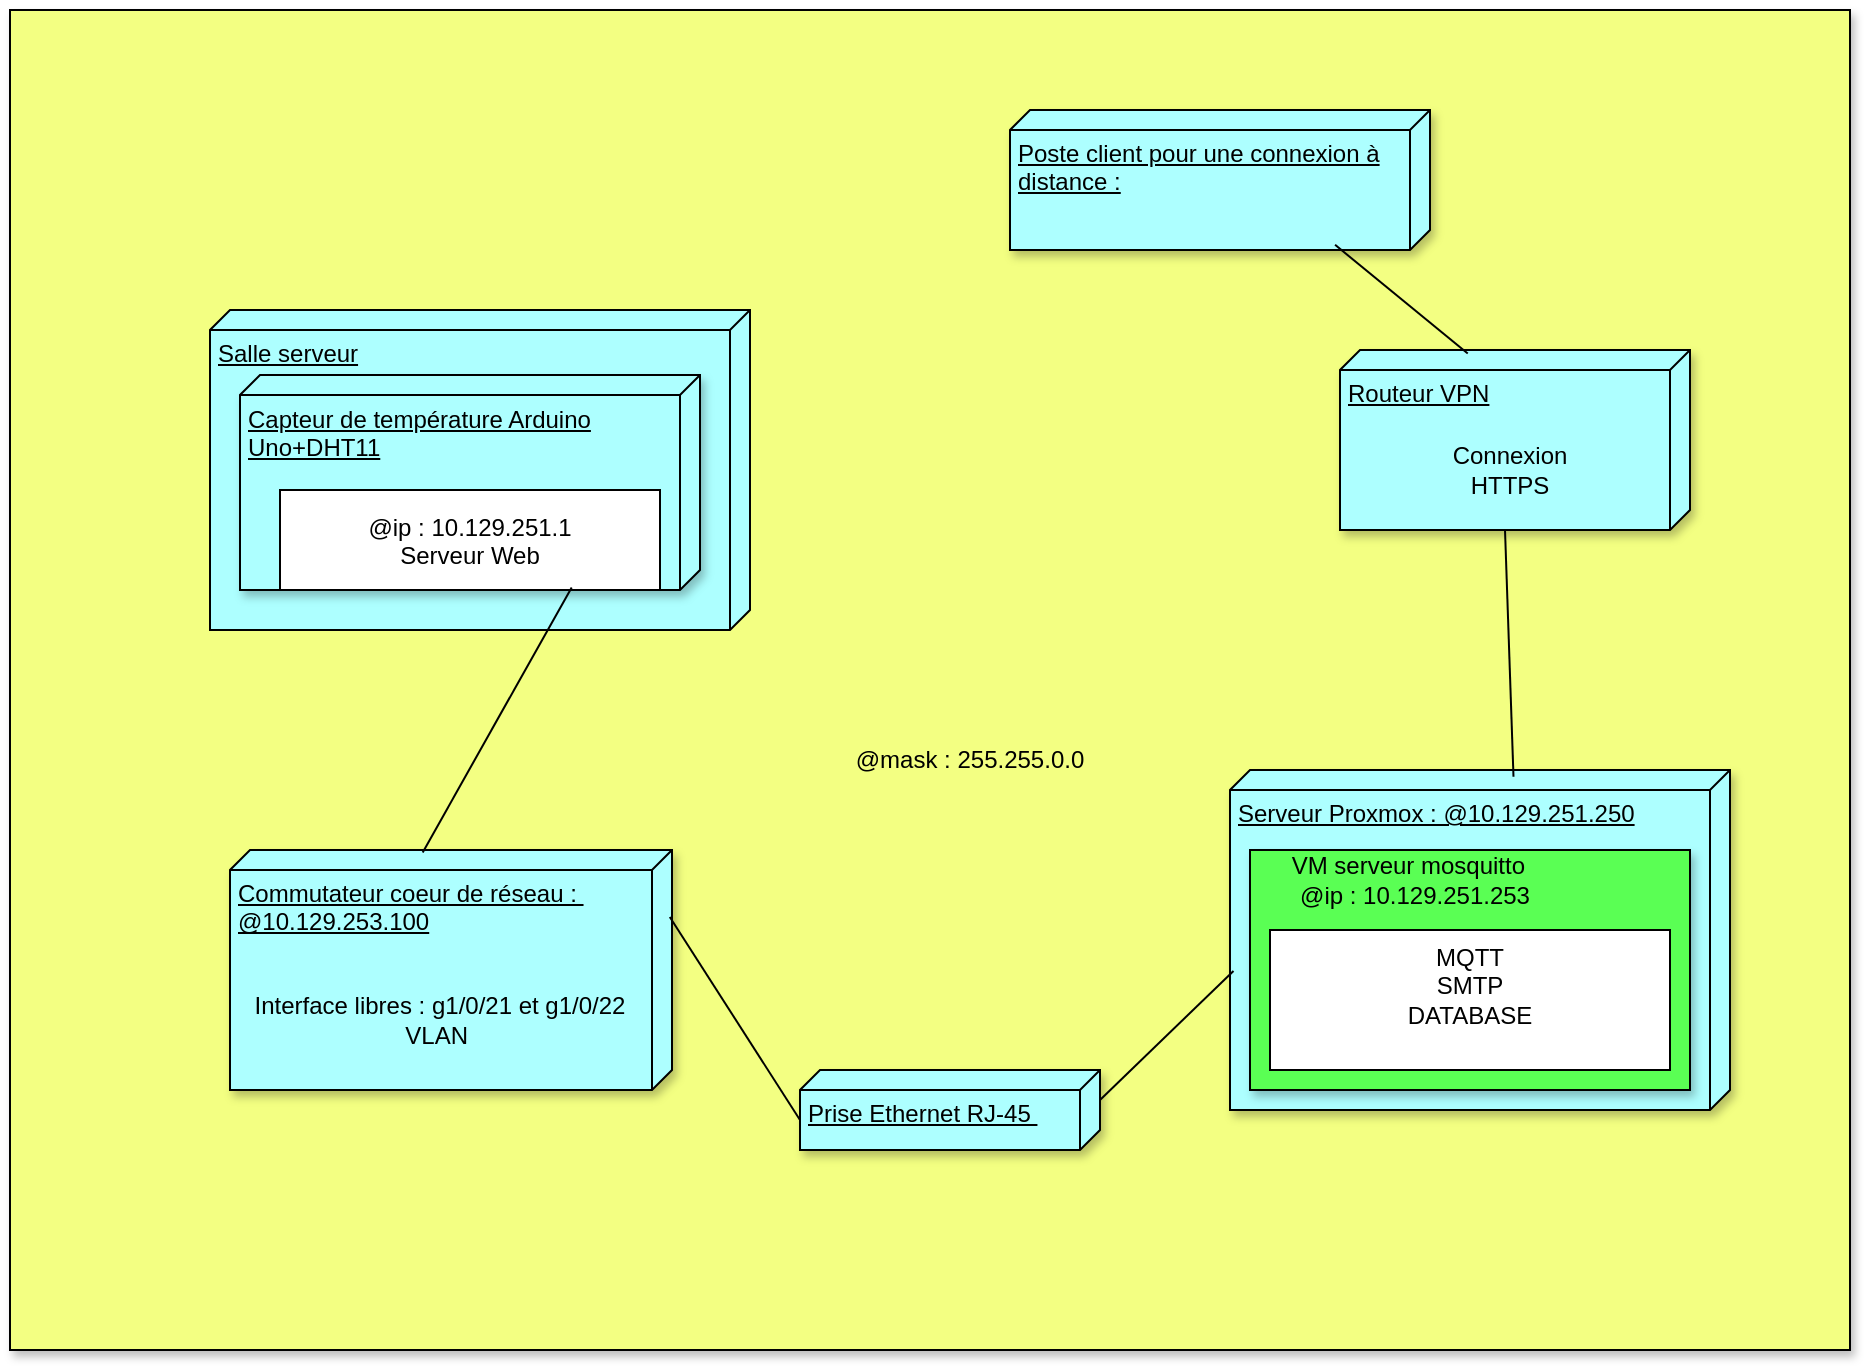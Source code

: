 <mxfile version="24.7.5">
  <diagram name="Page-1" id="7XKxVskrSYzWij41y6TY">
    <mxGraphModel dx="2501" dy="2005" grid="1" gridSize="10" guides="1" tooltips="1" connect="1" arrows="1" fold="1" page="1" pageScale="1" pageWidth="827" pageHeight="1169" math="0" shadow="0">
      <root>
        <mxCell id="0" />
        <mxCell id="1" parent="0" />
        <mxCell id="0kDpFokZi4Miojhcq2RK-10" value="" style="rounded=0;whiteSpace=wrap;html=1;shadow=1;fillColor=#F3FF82;" parent="1" vertex="1">
          <mxGeometry x="-180" y="-50" width="920" height="670" as="geometry" />
        </mxCell>
        <mxCell id="MKUeGoC9YpBnFswQGjM0-2" value="Routeur VPN" style="verticalAlign=top;align=left;spacingTop=8;spacingLeft=2;spacingRight=12;shape=cube;size=10;direction=south;fontStyle=4;html=1;whiteSpace=wrap;shadow=1;fillColor=#ADFFFF;" parent="1" vertex="1">
          <mxGeometry x="485" y="120" width="175" height="90" as="geometry" />
        </mxCell>
        <mxCell id="V2J-SGUirkFo1w58Hbav-22" value="&lt;span style=&quot;text-align: center;&quot;&gt;Salle serveur&lt;/span&gt;" style="verticalAlign=top;align=left;spacingTop=8;spacingLeft=2;spacingRight=12;shape=cube;size=10;direction=south;fontStyle=4;html=1;whiteSpace=wrap;strokeColor=default;fontFamily=Helvetica;fontSize=12;fontColor=default;fillColor=#ADFFFF;" parent="1" vertex="1">
          <mxGeometry x="-80" y="100" width="270" height="160" as="geometry" />
        </mxCell>
        <mxCell id="0kDpFokZi4Miojhcq2RK-1" value="Serveur Proxmox : @10.129.251.250" style="verticalAlign=top;align=left;spacingTop=8;spacingLeft=2;spacingRight=12;shape=cube;size=10;direction=south;fontStyle=4;html=1;whiteSpace=wrap;shadow=1;fillColor=#ADFFFF;" parent="1" vertex="1">
          <mxGeometry x="430" y="330" width="250" height="170" as="geometry" />
        </mxCell>
        <mxCell id="0kDpFokZi4Miojhcq2RK-3" value="" style="rounded=0;whiteSpace=wrap;html=1;shadow=1;fillColor=#5AFF54;" parent="1" vertex="1">
          <mxGeometry x="440" y="370" width="220" height="120" as="geometry" />
        </mxCell>
        <mxCell id="0kDpFokZi4Miojhcq2RK-5" value="Capteur de température Arduino Uno+DHT11" style="verticalAlign=top;align=left;spacingTop=8;spacingLeft=2;spacingRight=12;shape=cube;size=10;direction=south;fontStyle=4;html=1;whiteSpace=wrap;shadow=1;fillColor=#ADFFFF;" parent="1" vertex="1">
          <mxGeometry x="-65" y="132.5" width="230" height="107.5" as="geometry" />
        </mxCell>
        <mxCell id="0kDpFokZi4Miojhcq2RK-6" value="" style="rounded=0;whiteSpace=wrap;html=1;" parent="1" vertex="1">
          <mxGeometry x="-45" y="190" width="190" height="50" as="geometry" />
        </mxCell>
        <mxCell id="0kDpFokZi4Miojhcq2RK-7" value="Commutateur coeur de réseau :&amp;nbsp;&lt;div&gt;@10.129.253.100&lt;/div&gt;" style="verticalAlign=top;align=left;spacingTop=8;spacingLeft=2;spacingRight=12;shape=cube;size=10;direction=south;fontStyle=4;html=1;whiteSpace=wrap;shadow=1;fillColor=#ADFFFF;" parent="1" vertex="1">
          <mxGeometry x="-70" y="370" width="221" height="120" as="geometry" />
        </mxCell>
        <mxCell id="0kDpFokZi4Miojhcq2RK-9" value="Interface libres : g1/0/21 et g1/0/22&lt;div&gt;VLAN&amp;nbsp;&lt;/div&gt;" style="text;html=1;align=center;verticalAlign=middle;whiteSpace=wrap;rounded=0;" parent="1" vertex="1">
          <mxGeometry x="-60" y="435" width="190" height="40" as="geometry" />
        </mxCell>
        <mxCell id="0kDpFokZi4Miojhcq2RK-11" value="@mask : 255.255.0.0" style="text;html=1;align=center;verticalAlign=middle;whiteSpace=wrap;rounded=0;" parent="1" vertex="1">
          <mxGeometry x="235" y="310" width="130" height="30" as="geometry" />
        </mxCell>
        <mxCell id="0kDpFokZi4Miojhcq2RK-12" value="VM serveur mosquitto&amp;nbsp;&amp;nbsp;&lt;div&gt;@ip : 10.129.251.253&lt;/div&gt;" style="text;html=1;align=center;verticalAlign=middle;whiteSpace=wrap;rounded=0;" parent="1" vertex="1">
          <mxGeometry x="440" y="370" width="165" height="30" as="geometry" />
        </mxCell>
        <mxCell id="0kDpFokZi4Miojhcq2RK-14" value="@ip : 10.129.251.1&lt;div&gt;Serveur Web&lt;br&gt;&lt;div&gt;&lt;br&gt;&lt;div&gt;&lt;br&gt;&lt;/div&gt;&lt;/div&gt;&lt;/div&gt;" style="text;html=1;align=center;verticalAlign=middle;whiteSpace=wrap;rounded=0;shadow=1;" parent="1" vertex="1">
          <mxGeometry x="-45" y="200" width="190" height="60" as="geometry" />
        </mxCell>
        <mxCell id="0kDpFokZi4Miojhcq2RK-15" value="" style="rounded=0;whiteSpace=wrap;html=1;" parent="1" vertex="1">
          <mxGeometry x="450" y="410" width="200" height="70" as="geometry" />
        </mxCell>
        <mxCell id="0kDpFokZi4Miojhcq2RK-16" value="" style="endArrow=none;html=1;rounded=0;exitX=0.988;exitY=0.279;exitDx=0;exitDy=0;exitPerimeter=0;entryX=0.01;entryY=0.564;entryDx=0;entryDy=0;entryPerimeter=0;" parent="1" source="0kDpFokZi4Miojhcq2RK-5" target="0kDpFokZi4Miojhcq2RK-7" edge="1">
          <mxGeometry width="50" height="50" relative="1" as="geometry">
            <mxPoint x="390" y="320" as="sourcePoint" />
            <mxPoint x="440" y="270" as="targetPoint" />
          </mxGeometry>
        </mxCell>
        <mxCell id="V2J-SGUirkFo1w58Hbav-1" value="MQTT&lt;div&gt;SMTP&lt;/div&gt;&lt;div&gt;DATABASE&lt;/div&gt;&lt;div&gt;&lt;br&gt;&lt;/div&gt;" style="text;html=1;align=center;verticalAlign=middle;whiteSpace=wrap;rounded=0;shadow=1;" parent="1" vertex="1">
          <mxGeometry x="450" y="415" width="200" height="60" as="geometry" />
        </mxCell>
        <mxCell id="V2J-SGUirkFo1w58Hbav-5" value="Prise Ethernet RJ-45&amp;nbsp;" style="verticalAlign=top;align=left;spacingTop=8;spacingLeft=2;spacingRight=12;shape=cube;size=10;direction=south;fontStyle=4;html=1;whiteSpace=wrap;shadow=1;fillColor=#ADFFFF;" parent="1" vertex="1">
          <mxGeometry x="215" y="480" width="150" height="40" as="geometry" />
        </mxCell>
        <mxCell id="V2J-SGUirkFo1w58Hbav-7" value="" style="endArrow=none;html=1;rounded=0;exitX=0.279;exitY=0.005;exitDx=0;exitDy=0;exitPerimeter=0;entryX=0;entryY=0;entryDx=25;entryDy=150;entryPerimeter=0;" parent="1" source="0kDpFokZi4Miojhcq2RK-7" target="V2J-SGUirkFo1w58Hbav-5" edge="1">
          <mxGeometry width="50" height="50" relative="1" as="geometry">
            <mxPoint x="316" y="282" as="sourcePoint" />
            <mxPoint x="416" y="462" as="targetPoint" />
          </mxGeometry>
        </mxCell>
        <mxCell id="V2J-SGUirkFo1w58Hbav-11" style="edgeStyle=orthogonalEdgeStyle;rounded=0;orthogonalLoop=1;jettySize=auto;html=1;exitX=0.5;exitY=1;exitDx=0;exitDy=0;" parent="1" edge="1">
          <mxGeometry relative="1" as="geometry">
            <mxPoint x="630" y="280" as="sourcePoint" />
            <mxPoint x="630" y="280" as="targetPoint" />
          </mxGeometry>
        </mxCell>
        <mxCell id="V2J-SGUirkFo1w58Hbav-15" value="Poste client pour une connexion à distance :" style="verticalAlign=top;align=left;spacingTop=8;spacingLeft=2;spacingRight=12;shape=cube;size=10;direction=south;fontStyle=4;html=1;whiteSpace=wrap;shadow=1;fillColor=#ADFFFF;" parent="1" vertex="1">
          <mxGeometry x="320" width="210" height="70" as="geometry" />
        </mxCell>
        <mxCell id="V2J-SGUirkFo1w58Hbav-16" value="" style="endArrow=none;html=1;rounded=0;exitX=0.963;exitY=0.226;exitDx=0;exitDy=0;exitPerimeter=0;entryX=0.02;entryY=0.635;entryDx=0;entryDy=0;entryPerimeter=0;" parent="1" source="V2J-SGUirkFo1w58Hbav-15" target="MKUeGoC9YpBnFswQGjM0-2" edge="1">
          <mxGeometry width="50" height="50" relative="1" as="geometry">
            <mxPoint x="116" y="259" as="sourcePoint" />
            <mxPoint x="36" y="382" as="targetPoint" />
          </mxGeometry>
        </mxCell>
        <mxCell id="V2J-SGUirkFo1w58Hbav-18" value="Connexion HTTPS" style="text;html=1;align=center;verticalAlign=middle;whiteSpace=wrap;rounded=0;" parent="1" vertex="1">
          <mxGeometry x="540" y="165" width="60" height="30" as="geometry" />
        </mxCell>
        <mxCell id="V2J-SGUirkFo1w58Hbav-20" value="" style="endArrow=none;html=1;rounded=0;exitX=0;exitY=0;exitDx=15;exitDy=0;entryX=0.591;entryY=0.993;entryDx=0;entryDy=0;entryPerimeter=0;exitPerimeter=0;" parent="1" source="V2J-SGUirkFo1w58Hbav-5" target="0kDpFokZi4Miojhcq2RK-1" edge="1">
          <mxGeometry width="50" height="50" relative="1" as="geometry">
            <mxPoint x="475" y="270" as="sourcePoint" />
            <mxPoint x="570" y="340" as="targetPoint" />
          </mxGeometry>
        </mxCell>
        <mxCell id="MKUeGoC9YpBnFswQGjM0-5" value="" style="endArrow=none;html=1;rounded=0;exitX=0;exitY=0;exitDx=90;exitDy=92.5;exitPerimeter=0;entryX=0.02;entryY=0.433;entryDx=0;entryDy=0;entryPerimeter=0;" parent="1" source="MKUeGoC9YpBnFswQGjM0-2" target="0kDpFokZi4Miojhcq2RK-1" edge="1">
          <mxGeometry width="50" height="50" relative="1" as="geometry">
            <mxPoint x="493" y="77" as="sourcePoint" />
            <mxPoint x="559" y="132" as="targetPoint" />
          </mxGeometry>
        </mxCell>
      </root>
    </mxGraphModel>
  </diagram>
</mxfile>
